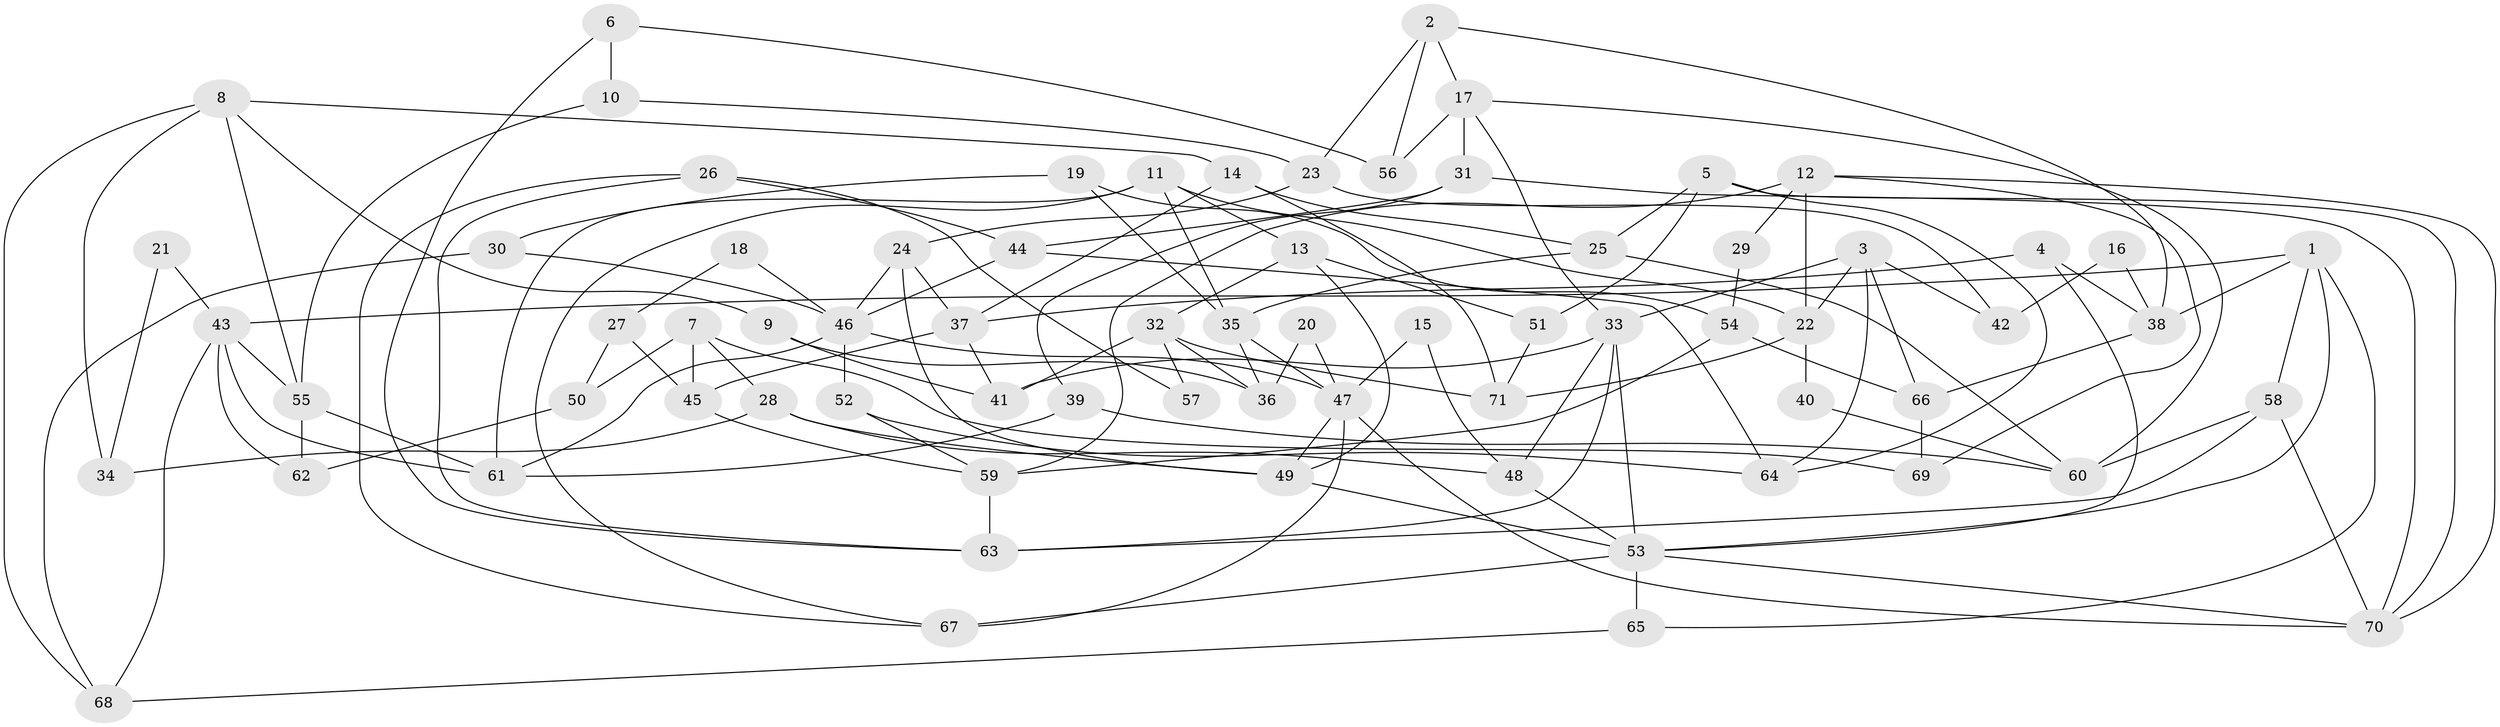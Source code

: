 // Generated by graph-tools (version 1.1) at 2025/49/03/09/25 04:49:33]
// undirected, 71 vertices, 142 edges
graph export_dot {
graph [start="1"]
  node [color=gray90,style=filled];
  1;
  2;
  3;
  4;
  5;
  6;
  7;
  8;
  9;
  10;
  11;
  12;
  13;
  14;
  15;
  16;
  17;
  18;
  19;
  20;
  21;
  22;
  23;
  24;
  25;
  26;
  27;
  28;
  29;
  30;
  31;
  32;
  33;
  34;
  35;
  36;
  37;
  38;
  39;
  40;
  41;
  42;
  43;
  44;
  45;
  46;
  47;
  48;
  49;
  50;
  51;
  52;
  53;
  54;
  55;
  56;
  57;
  58;
  59;
  60;
  61;
  62;
  63;
  64;
  65;
  66;
  67;
  68;
  69;
  70;
  71;
  1 -- 65;
  1 -- 53;
  1 -- 38;
  1 -- 43;
  1 -- 58;
  2 -- 56;
  2 -- 17;
  2 -- 23;
  2 -- 38;
  3 -- 22;
  3 -- 33;
  3 -- 42;
  3 -- 64;
  3 -- 66;
  4 -- 53;
  4 -- 38;
  4 -- 37;
  5 -- 70;
  5 -- 25;
  5 -- 51;
  5 -- 64;
  6 -- 63;
  6 -- 10;
  6 -- 56;
  7 -- 69;
  7 -- 45;
  7 -- 28;
  7 -- 50;
  8 -- 55;
  8 -- 14;
  8 -- 9;
  8 -- 34;
  8 -- 68;
  9 -- 41;
  9 -- 36;
  10 -- 23;
  10 -- 55;
  11 -- 67;
  11 -- 61;
  11 -- 13;
  11 -- 22;
  11 -- 35;
  12 -- 59;
  12 -- 70;
  12 -- 22;
  12 -- 29;
  12 -- 69;
  13 -- 32;
  13 -- 49;
  13 -- 51;
  14 -- 37;
  14 -- 71;
  14 -- 25;
  15 -- 48;
  15 -- 47;
  16 -- 42;
  16 -- 38;
  17 -- 60;
  17 -- 33;
  17 -- 31;
  17 -- 56;
  18 -- 27;
  18 -- 46;
  19 -- 30;
  19 -- 54;
  19 -- 35;
  20 -- 47;
  20 -- 36;
  21 -- 34;
  21 -- 43;
  22 -- 40;
  22 -- 71;
  23 -- 24;
  23 -- 42;
  24 -- 37;
  24 -- 49;
  24 -- 46;
  25 -- 35;
  25 -- 60;
  26 -- 63;
  26 -- 44;
  26 -- 57;
  26 -- 67;
  27 -- 45;
  27 -- 50;
  28 -- 49;
  28 -- 34;
  28 -- 48;
  29 -- 54;
  30 -- 68;
  30 -- 46;
  31 -- 44;
  31 -- 39;
  31 -- 70;
  32 -- 71;
  32 -- 36;
  32 -- 41;
  32 -- 57;
  33 -- 53;
  33 -- 48;
  33 -- 41;
  33 -- 63;
  35 -- 36;
  35 -- 47;
  37 -- 41;
  37 -- 45;
  38 -- 66;
  39 -- 60;
  39 -- 61;
  40 -- 60;
  43 -- 61;
  43 -- 55;
  43 -- 62;
  43 -- 68;
  44 -- 46;
  44 -- 64;
  45 -- 59;
  46 -- 47;
  46 -- 52;
  46 -- 61;
  47 -- 49;
  47 -- 67;
  47 -- 70;
  48 -- 53;
  49 -- 53;
  50 -- 62;
  51 -- 71;
  52 -- 64;
  52 -- 59;
  53 -- 70;
  53 -- 67;
  53 -- 65;
  54 -- 59;
  54 -- 66;
  55 -- 61;
  55 -- 62;
  58 -- 70;
  58 -- 60;
  58 -- 63;
  59 -- 63;
  65 -- 68;
  66 -- 69;
}
